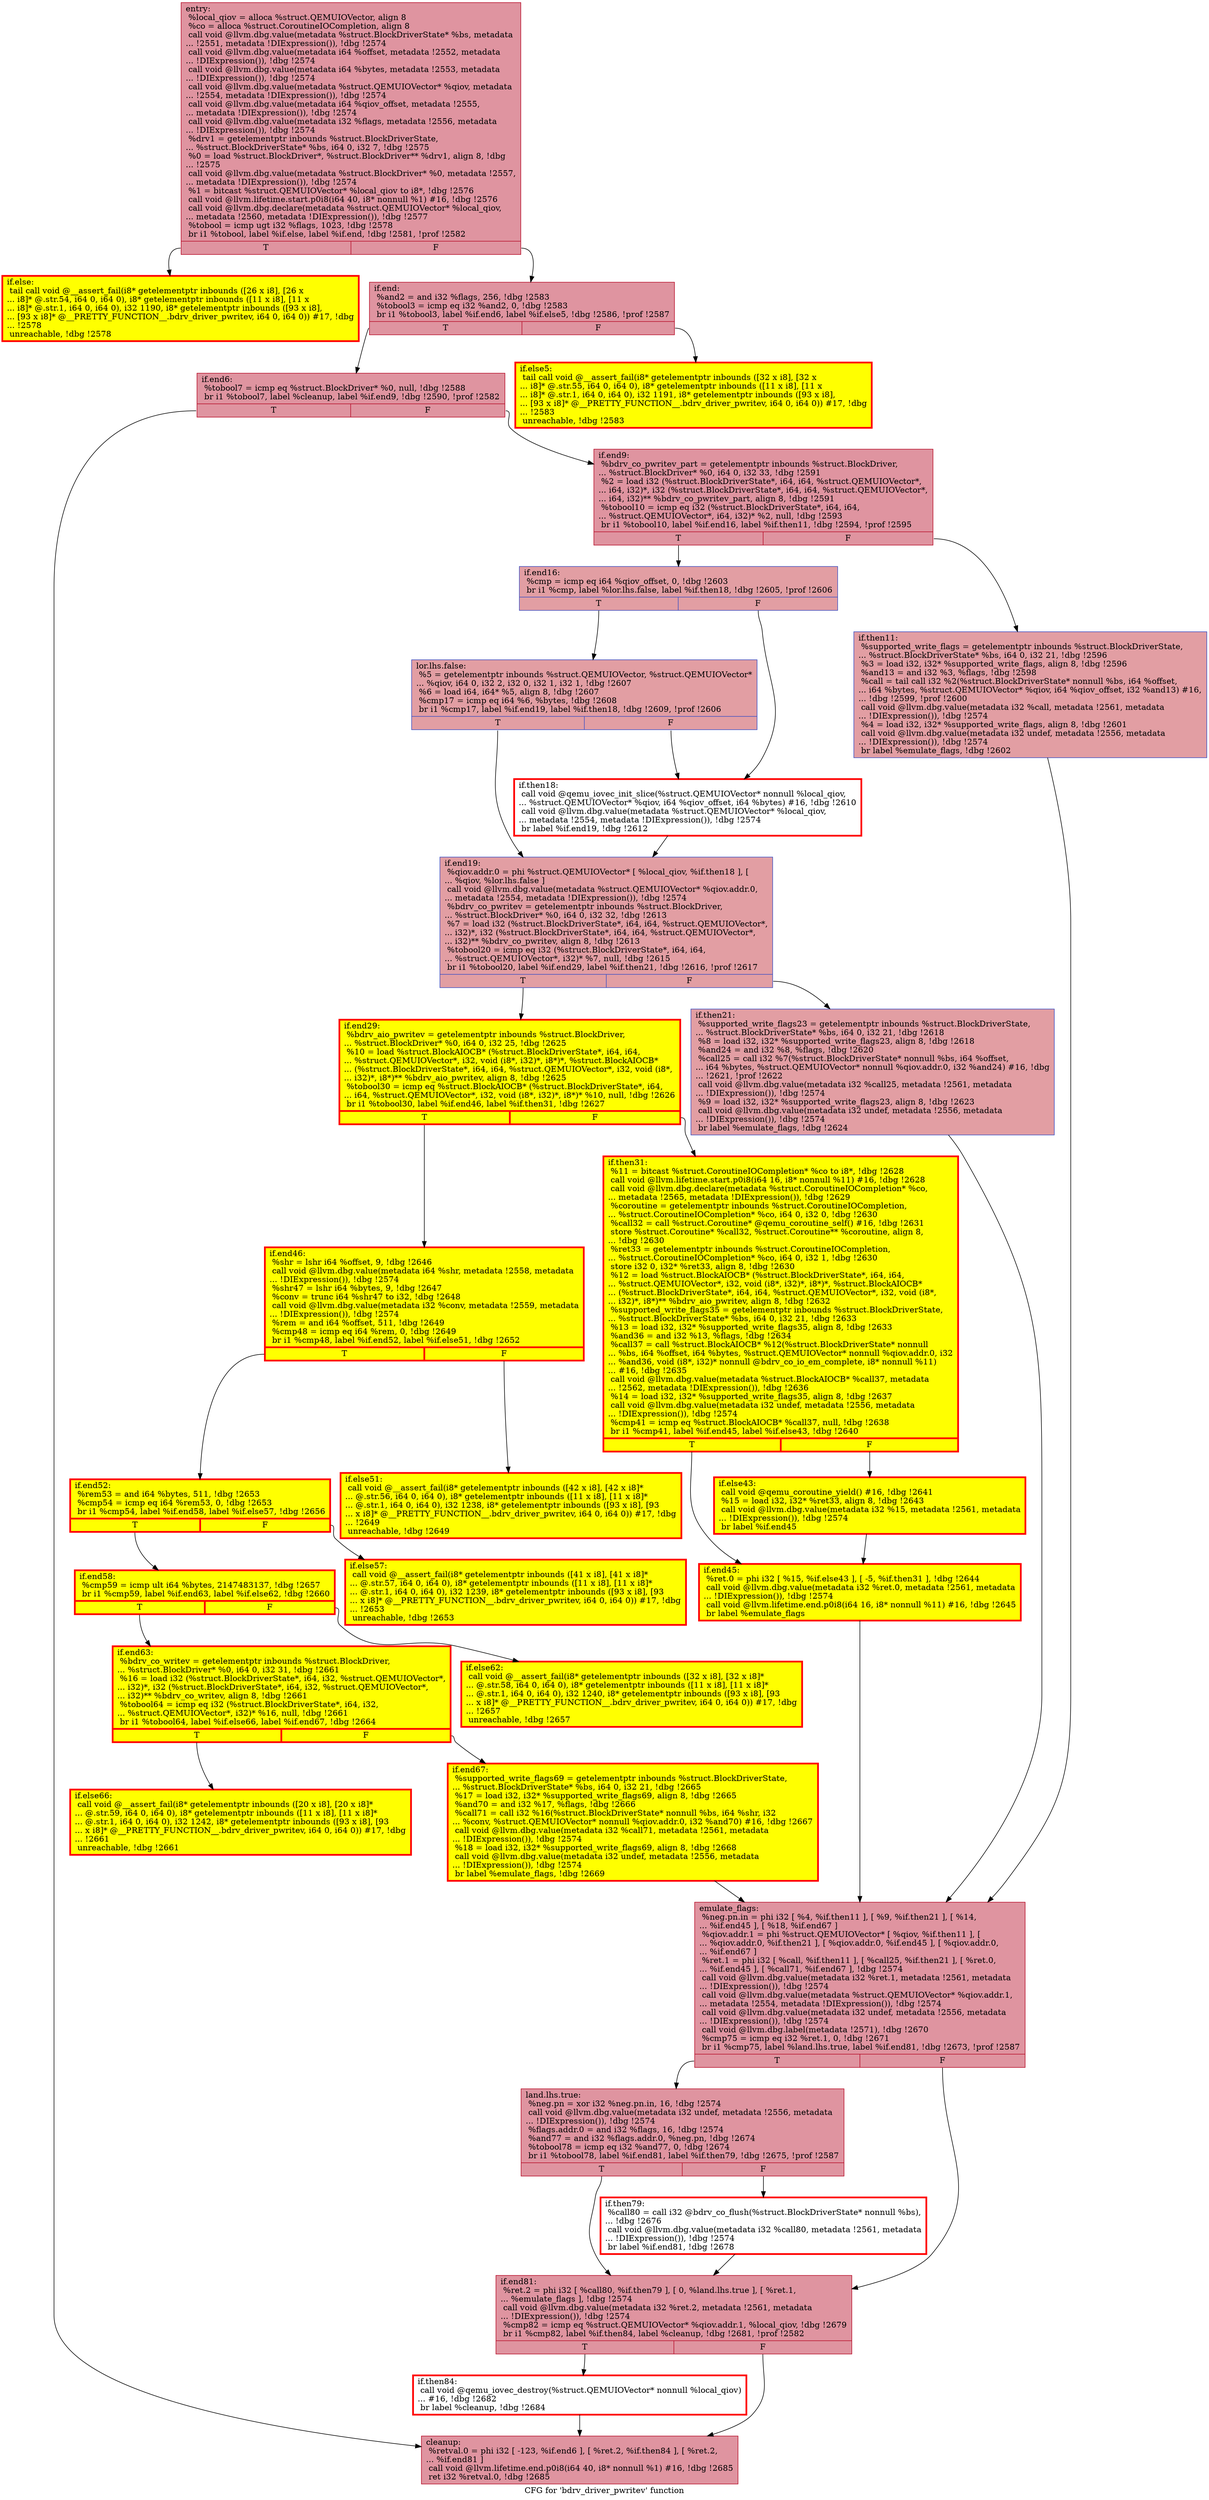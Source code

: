 digraph "CFG for 'bdrv_driver_pwritev' function" {
	label="CFG for 'bdrv_driver_pwritev' function";

	Node0x55cda461d260 [shape=record,color="#b70d28ff", style=filled, fillcolor="#b70d2870",label="{entry:\l  %local_qiov = alloca %struct.QEMUIOVector, align 8\l  %co = alloca %struct.CoroutineIOCompletion, align 8\l  call void @llvm.dbg.value(metadata %struct.BlockDriverState* %bs, metadata\l... !2551, metadata !DIExpression()), !dbg !2574\l  call void @llvm.dbg.value(metadata i64 %offset, metadata !2552, metadata\l... !DIExpression()), !dbg !2574\l  call void @llvm.dbg.value(metadata i64 %bytes, metadata !2553, metadata\l... !DIExpression()), !dbg !2574\l  call void @llvm.dbg.value(metadata %struct.QEMUIOVector* %qiov, metadata\l... !2554, metadata !DIExpression()), !dbg !2574\l  call void @llvm.dbg.value(metadata i64 %qiov_offset, metadata !2555,\l... metadata !DIExpression()), !dbg !2574\l  call void @llvm.dbg.value(metadata i32 %flags, metadata !2556, metadata\l... !DIExpression()), !dbg !2574\l  %drv1 = getelementptr inbounds %struct.BlockDriverState,\l... %struct.BlockDriverState* %bs, i64 0, i32 7, !dbg !2575\l  %0 = load %struct.BlockDriver*, %struct.BlockDriver** %drv1, align 8, !dbg\l... !2575\l  call void @llvm.dbg.value(metadata %struct.BlockDriver* %0, metadata !2557,\l... metadata !DIExpression()), !dbg !2574\l  %1 = bitcast %struct.QEMUIOVector* %local_qiov to i8*, !dbg !2576\l  call void @llvm.lifetime.start.p0i8(i64 40, i8* nonnull %1) #16, !dbg !2576\l  call void @llvm.dbg.declare(metadata %struct.QEMUIOVector* %local_qiov,\l... metadata !2560, metadata !DIExpression()), !dbg !2577\l  %tobool = icmp ugt i32 %flags, 1023, !dbg !2578\l  br i1 %tobool, label %if.else, label %if.end, !dbg !2581, !prof !2582\l|{<s0>T|<s1>F}}"];
	Node0x55cda461d260:s0 -> Node0x55cda4237db0;
	Node0x55cda461d260:s1 -> Node0x55cda4237d40;
	Node0x55cda4237db0 [shape=record,penwidth=3.0, style="filled", color="red", fillcolor="yellow",label="{if.else:                                          \l  tail call void @__assert_fail(i8* getelementptr inbounds ([26 x i8], [26 x\l... i8]* @.str.54, i64 0, i64 0), i8* getelementptr inbounds ([11 x i8], [11 x\l... i8]* @.str.1, i64 0, i64 0), i32 1190, i8* getelementptr inbounds ([93 x i8],\l... [93 x i8]* @__PRETTY_FUNCTION__.bdrv_driver_pwritev, i64 0, i64 0)) #17, !dbg\l... !2578\l  unreachable, !dbg !2578\l}"];
	Node0x55cda4237d40 [shape=record,color="#b70d28ff", style=filled, fillcolor="#b70d2870",label="{if.end:                                           \l  %and2 = and i32 %flags, 256, !dbg !2583\l  %tobool3 = icmp eq i32 %and2, 0, !dbg !2583\l  br i1 %tobool3, label %if.end6, label %if.else5, !dbg !2586, !prof !2587\l|{<s0>T|<s1>F}}"];
	Node0x55cda4237d40:s0 -> Node0x55cda4238990;
	Node0x55cda4237d40:s1 -> Node0x55cda4238a00;
	Node0x55cda4238a00 [shape=record,penwidth=3.0, style="filled", color="red", fillcolor="yellow",label="{if.else5:                                         \l  tail call void @__assert_fail(i8* getelementptr inbounds ([32 x i8], [32 x\l... i8]* @.str.55, i64 0, i64 0), i8* getelementptr inbounds ([11 x i8], [11 x\l... i8]* @.str.1, i64 0, i64 0), i32 1191, i8* getelementptr inbounds ([93 x i8],\l... [93 x i8]* @__PRETTY_FUNCTION__.bdrv_driver_pwritev, i64 0, i64 0)) #17, !dbg\l... !2583\l  unreachable, !dbg !2583\l}"];
	Node0x55cda4238990 [shape=record,color="#b70d28ff", style=filled, fillcolor="#b70d2870",label="{if.end6:                                          \l  %tobool7 = icmp eq %struct.BlockDriver* %0, null, !dbg !2588\l  br i1 %tobool7, label %cleanup, label %if.end9, !dbg !2590, !prof !2582\l|{<s0>T|<s1>F}}"];
	Node0x55cda4238990:s0 -> Node0x55cda42397b0;
	Node0x55cda4238990:s1 -> Node0x55cda4239270;
	Node0x55cda4239270 [shape=record,color="#b70d28ff", style=filled, fillcolor="#b70d2870",label="{if.end9:                                          \l  %bdrv_co_pwritev_part = getelementptr inbounds %struct.BlockDriver,\l... %struct.BlockDriver* %0, i64 0, i32 33, !dbg !2591\l  %2 = load i32 (%struct.BlockDriverState*, i64, i64, %struct.QEMUIOVector*,\l... i64, i32)*, i32 (%struct.BlockDriverState*, i64, i64, %struct.QEMUIOVector*,\l... i64, i32)** %bdrv_co_pwritev_part, align 8, !dbg !2591\l  %tobool10 = icmp eq i32 (%struct.BlockDriverState*, i64, i64,\l... %struct.QEMUIOVector*, i64, i32)* %2, null, !dbg !2593\l  br i1 %tobool10, label %if.end16, label %if.then11, !dbg !2594, !prof !2595\l|{<s0>T|<s1>F}}"];
	Node0x55cda4239270:s0 -> Node0x55cda4239cc0;
	Node0x55cda4239270:s1 -> Node0x55cda4239c50;
	Node0x55cda4239c50 [shape=record,color="#3d50c3ff", style=filled, fillcolor="#be242e70",label="{if.then11:                                        \l  %supported_write_flags = getelementptr inbounds %struct.BlockDriverState,\l... %struct.BlockDriverState* %bs, i64 0, i32 21, !dbg !2596\l  %3 = load i32, i32* %supported_write_flags, align 8, !dbg !2596\l  %and13 = and i32 %3, %flags, !dbg !2598\l  %call = tail call i32 %2(%struct.BlockDriverState* nonnull %bs, i64 %offset,\l... i64 %bytes, %struct.QEMUIOVector* %qiov, i64 %qiov_offset, i32 %and13) #16,\l... !dbg !2599, !prof !2600\l  call void @llvm.dbg.value(metadata i32 %call, metadata !2561, metadata\l... !DIExpression()), !dbg !2574\l  %4 = load i32, i32* %supported_write_flags, align 8, !dbg !2601\l  call void @llvm.dbg.value(metadata i32 undef, metadata !2556, metadata\l... !DIExpression()), !dbg !2574\l  br label %emulate_flags, !dbg !2602\l}"];
	Node0x55cda4239c50 -> Node0x55cda423aab0;
	Node0x55cda4239cc0 [shape=record,color="#3d50c3ff", style=filled, fillcolor="#be242e70",label="{if.end16:                                         \l  %cmp = icmp eq i64 %qiov_offset, 0, !dbg !2603\l  br i1 %cmp, label %lor.lhs.false, label %if.then18, !dbg !2605, !prof !2606\l|{<s0>T|<s1>F}}"];
	Node0x55cda4239cc0:s0 -> Node0x55cda423bd10;
	Node0x55cda4239cc0:s1 -> Node0x55cda423bc50;
	Node0x55cda423bd10 [shape=record,color="#3d50c3ff", style=filled, fillcolor="#be242e70",label="{lor.lhs.false:                                    \l  %5 = getelementptr inbounds %struct.QEMUIOVector, %struct.QEMUIOVector*\l... %qiov, i64 0, i32 2, i32 0, i32 1, i32 1, !dbg !2607\l  %6 = load i64, i64* %5, align 8, !dbg !2607\l  %cmp17 = icmp eq i64 %6, %bytes, !dbg !2608\l  br i1 %cmp17, label %if.end19, label %if.then18, !dbg !2609, !prof !2606\l|{<s0>T|<s1>F}}"];
	Node0x55cda423bd10:s0 -> Node0x55cda423bca0;
	Node0x55cda423bd10:s1 -> Node0x55cda423bc50;
	Node0x55cda423bc50 [shape=record,penwidth=3.0, color="red",label="{if.then18:                                        \l  call void @qemu_iovec_init_slice(%struct.QEMUIOVector* nonnull %local_qiov,\l... %struct.QEMUIOVector* %qiov, i64 %qiov_offset, i64 %bytes) #16, !dbg !2610\l  call void @llvm.dbg.value(metadata %struct.QEMUIOVector* %local_qiov,\l... metadata !2554, metadata !DIExpression()), !dbg !2574\l  br label %if.end19, !dbg !2612\l}"];
	Node0x55cda423bc50 -> Node0x55cda423bca0;
	Node0x55cda423bca0 [shape=record,color="#3d50c3ff", style=filled, fillcolor="#be242e70",label="{if.end19:                                         \l  %qiov.addr.0 = phi %struct.QEMUIOVector* [ %local_qiov, %if.then18 ], [\l... %qiov, %lor.lhs.false ]\l  call void @llvm.dbg.value(metadata %struct.QEMUIOVector* %qiov.addr.0,\l... metadata !2554, metadata !DIExpression()), !dbg !2574\l  %bdrv_co_pwritev = getelementptr inbounds %struct.BlockDriver,\l... %struct.BlockDriver* %0, i64 0, i32 32, !dbg !2613\l  %7 = load i32 (%struct.BlockDriverState*, i64, i64, %struct.QEMUIOVector*,\l... i32)*, i32 (%struct.BlockDriverState*, i64, i64, %struct.QEMUIOVector*,\l... i32)** %bdrv_co_pwritev, align 8, !dbg !2613\l  %tobool20 = icmp eq i32 (%struct.BlockDriverState*, i64, i64,\l... %struct.QEMUIOVector*, i32)* %7, null, !dbg !2615\l  br i1 %tobool20, label %if.end29, label %if.then21, !dbg !2616, !prof !2617\l|{<s0>T|<s1>F}}"];
	Node0x55cda423bca0:s0 -> Node0x55cda464b8d0;
	Node0x55cda423bca0:s1 -> Node0x55cda464b880;
	Node0x55cda464b880 [shape=record,color="#3d50c3ff", style=filled, fillcolor="#be242e70",label="{if.then21:                                        \l  %supported_write_flags23 = getelementptr inbounds %struct.BlockDriverState,\l... %struct.BlockDriverState* %bs, i64 0, i32 21, !dbg !2618\l  %8 = load i32, i32* %supported_write_flags23, align 8, !dbg !2618\l  %and24 = and i32 %8, %flags, !dbg !2620\l  %call25 = call i32 %7(%struct.BlockDriverState* nonnull %bs, i64 %offset,\l... i64 %bytes, %struct.QEMUIOVector* nonnull %qiov.addr.0, i32 %and24) #16, !dbg\l... !2621, !prof !2622\l  call void @llvm.dbg.value(metadata i32 %call25, metadata !2561, metadata\l... !DIExpression()), !dbg !2574\l  %9 = load i32, i32* %supported_write_flags23, align 8, !dbg !2623\l  call void @llvm.dbg.value(metadata i32 undef, metadata !2556, metadata\l... !DIExpression()), !dbg !2574\l  br label %emulate_flags, !dbg !2624\l}"];
	Node0x55cda464b880 -> Node0x55cda423aab0;
	Node0x55cda464b8d0 [shape=record,penwidth=3.0, style="filled", color="red", fillcolor="yellow",label="{if.end29:                                         \l  %bdrv_aio_pwritev = getelementptr inbounds %struct.BlockDriver,\l... %struct.BlockDriver* %0, i64 0, i32 25, !dbg !2625\l  %10 = load %struct.BlockAIOCB* (%struct.BlockDriverState*, i64, i64,\l... %struct.QEMUIOVector*, i32, void (i8*, i32)*, i8*)*, %struct.BlockAIOCB*\l... (%struct.BlockDriverState*, i64, i64, %struct.QEMUIOVector*, i32, void (i8*,\l... i32)*, i8*)** %bdrv_aio_pwritev, align 8, !dbg !2625\l  %tobool30 = icmp eq %struct.BlockAIOCB* (%struct.BlockDriverState*, i64,\l... i64, %struct.QEMUIOVector*, i32, void (i8*, i32)*, i8*)* %10, null, !dbg !2626\l  br i1 %tobool30, label %if.end46, label %if.then31, !dbg !2627\l|{<s0>T|<s1>F}}"];
	Node0x55cda464b8d0:s0 -> Node0x55cda464c970;
	Node0x55cda464b8d0:s1 -> Node0x55cda464c1b0;
	Node0x55cda464c1b0 [shape=record,penwidth=3.0, style="filled", color="red", fillcolor="yellow",label="{if.then31:                                        \l  %11 = bitcast %struct.CoroutineIOCompletion* %co to i8*, !dbg !2628\l  call void @llvm.lifetime.start.p0i8(i64 16, i8* nonnull %11) #16, !dbg !2628\l  call void @llvm.dbg.declare(metadata %struct.CoroutineIOCompletion* %co,\l... metadata !2565, metadata !DIExpression()), !dbg !2629\l  %coroutine = getelementptr inbounds %struct.CoroutineIOCompletion,\l... %struct.CoroutineIOCompletion* %co, i64 0, i32 0, !dbg !2630\l  %call32 = call %struct.Coroutine* @qemu_coroutine_self() #16, !dbg !2631\l  store %struct.Coroutine* %call32, %struct.Coroutine** %coroutine, align 8,\l... !dbg !2630\l  %ret33 = getelementptr inbounds %struct.CoroutineIOCompletion,\l... %struct.CoroutineIOCompletion* %co, i64 0, i32 1, !dbg !2630\l  store i32 0, i32* %ret33, align 8, !dbg !2630\l  %12 = load %struct.BlockAIOCB* (%struct.BlockDriverState*, i64, i64,\l... %struct.QEMUIOVector*, i32, void (i8*, i32)*, i8*)*, %struct.BlockAIOCB*\l... (%struct.BlockDriverState*, i64, i64, %struct.QEMUIOVector*, i32, void (i8*,\l... i32)*, i8*)** %bdrv_aio_pwritev, align 8, !dbg !2632\l  %supported_write_flags35 = getelementptr inbounds %struct.BlockDriverState,\l... %struct.BlockDriverState* %bs, i64 0, i32 21, !dbg !2633\l  %13 = load i32, i32* %supported_write_flags35, align 8, !dbg !2633\l  %and36 = and i32 %13, %flags, !dbg !2634\l  %call37 = call %struct.BlockAIOCB* %12(%struct.BlockDriverState* nonnull\l... %bs, i64 %offset, i64 %bytes, %struct.QEMUIOVector* nonnull %qiov.addr.0, i32\l... %and36, void (i8*, i32)* nonnull @bdrv_co_io_em_complete, i8* nonnull %11)\l... #16, !dbg !2635\l  call void @llvm.dbg.value(metadata %struct.BlockAIOCB* %call37, metadata\l... !2562, metadata !DIExpression()), !dbg !2636\l  %14 = load i32, i32* %supported_write_flags35, align 8, !dbg !2637\l  call void @llvm.dbg.value(metadata i32 undef, metadata !2556, metadata\l... !DIExpression()), !dbg !2574\l  %cmp41 = icmp eq %struct.BlockAIOCB* %call37, null, !dbg !2638\l  br i1 %cmp41, label %if.end45, label %if.else43, !dbg !2640\l|{<s0>T|<s1>F}}"];
	Node0x55cda464c1b0:s0 -> Node0x55cda464ecc0;
	Node0x55cda464c1b0:s1 -> Node0x55cda464ed30;
	Node0x55cda464ed30 [shape=record,penwidth=3.0, style="filled", color="red", fillcolor="yellow",label="{if.else43:                                        \l  call void @qemu_coroutine_yield() #16, !dbg !2641\l  %15 = load i32, i32* %ret33, align 8, !dbg !2643\l  call void @llvm.dbg.value(metadata i32 %15, metadata !2561, metadata\l... !DIExpression()), !dbg !2574\l  br label %if.end45\l}"];
	Node0x55cda464ed30 -> Node0x55cda464ecc0;
	Node0x55cda464ecc0 [shape=record,penwidth=3.0, style="filled", color="red", fillcolor="yellow",label="{if.end45:                                         \l  %ret.0 = phi i32 [ %15, %if.else43 ], [ -5, %if.then31 ], !dbg !2644\l  call void @llvm.dbg.value(metadata i32 %ret.0, metadata !2561, metadata\l... !DIExpression()), !dbg !2574\l  call void @llvm.lifetime.end.p0i8(i64 16, i8* nonnull %11) #16, !dbg !2645\l  br label %emulate_flags\l}"];
	Node0x55cda464ecc0 -> Node0x55cda423aab0;
	Node0x55cda464c970 [shape=record,penwidth=3.0, style="filled", color="red", fillcolor="yellow",label="{if.end46:                                         \l  %shr = lshr i64 %offset, 9, !dbg !2646\l  call void @llvm.dbg.value(metadata i64 %shr, metadata !2558, metadata\l... !DIExpression()), !dbg !2574\l  %shr47 = lshr i64 %bytes, 9, !dbg !2647\l  %conv = trunc i64 %shr47 to i32, !dbg !2648\l  call void @llvm.dbg.value(metadata i32 %conv, metadata !2559, metadata\l... !DIExpression()), !dbg !2574\l  %rem = and i64 %offset, 511, !dbg !2649\l  %cmp48 = icmp eq i64 %rem, 0, !dbg !2649\l  br i1 %cmp48, label %if.end52, label %if.else51, !dbg !2652\l|{<s0>T|<s1>F}}"];
	Node0x55cda464c970:s0 -> Node0x55cda464f8e0;
	Node0x55cda464c970:s1 -> Node0x55cda4650340;
	Node0x55cda4650340 [shape=record,penwidth=3.0, style="filled", color="red", fillcolor="yellow",label="{if.else51:                                        \l  call void @__assert_fail(i8* getelementptr inbounds ([42 x i8], [42 x i8]*\l... @.str.56, i64 0, i64 0), i8* getelementptr inbounds ([11 x i8], [11 x i8]*\l... @.str.1, i64 0, i64 0), i32 1238, i8* getelementptr inbounds ([93 x i8], [93\l... x i8]* @__PRETTY_FUNCTION__.bdrv_driver_pwritev, i64 0, i64 0)) #17, !dbg\l... !2649\l  unreachable, !dbg !2649\l}"];
	Node0x55cda464f8e0 [shape=record,penwidth=3.0, style="filled", color="red", fillcolor="yellow",label="{if.end52:                                         \l  %rem53 = and i64 %bytes, 511, !dbg !2653\l  %cmp54 = icmp eq i64 %rem53, 0, !dbg !2653\l  br i1 %cmp54, label %if.end58, label %if.else57, !dbg !2656\l|{<s0>T|<s1>F}}"];
	Node0x55cda464f8e0:s0 -> Node0x55cda4650c50;
	Node0x55cda464f8e0:s1 -> Node0x55cda4650ca0;
	Node0x55cda4650ca0 [shape=record,penwidth=3.0, style="filled", color="red", fillcolor="yellow",label="{if.else57:                                        \l  call void @__assert_fail(i8* getelementptr inbounds ([41 x i8], [41 x i8]*\l... @.str.57, i64 0, i64 0), i8* getelementptr inbounds ([11 x i8], [11 x i8]*\l... @.str.1, i64 0, i64 0), i32 1239, i8* getelementptr inbounds ([93 x i8], [93\l... x i8]* @__PRETTY_FUNCTION__.bdrv_driver_pwritev, i64 0, i64 0)) #17, !dbg\l... !2653\l  unreachable, !dbg !2653\l}"];
	Node0x55cda4650c50 [shape=record,penwidth=3.0, style="filled", color="red", fillcolor="yellow",label="{if.end58:                                         \l  %cmp59 = icmp ult i64 %bytes, 2147483137, !dbg !2657\l  br i1 %cmp59, label %if.end63, label %if.else62, !dbg !2660\l|{<s0>T|<s1>F}}"];
	Node0x55cda4650c50:s0 -> Node0x55cda464a6f0;
	Node0x55cda4650c50:s1 -> Node0x55cda464a740;
	Node0x55cda464a740 [shape=record,penwidth=3.0, style="filled", color="red", fillcolor="yellow",label="{if.else62:                                        \l  call void @__assert_fail(i8* getelementptr inbounds ([32 x i8], [32 x i8]*\l... @.str.58, i64 0, i64 0), i8* getelementptr inbounds ([11 x i8], [11 x i8]*\l... @.str.1, i64 0, i64 0), i32 1240, i8* getelementptr inbounds ([93 x i8], [93\l... x i8]* @__PRETTY_FUNCTION__.bdrv_driver_pwritev, i64 0, i64 0)) #17, !dbg\l... !2657\l  unreachable, !dbg !2657\l}"];
	Node0x55cda464a6f0 [shape=record,penwidth=3.0, style="filled", color="red", fillcolor="yellow",label="{if.end63:                                         \l  %bdrv_co_writev = getelementptr inbounds %struct.BlockDriver,\l... %struct.BlockDriver* %0, i64 0, i32 31, !dbg !2661\l  %16 = load i32 (%struct.BlockDriverState*, i64, i32, %struct.QEMUIOVector*,\l... i32)*, i32 (%struct.BlockDriverState*, i64, i32, %struct.QEMUIOVector*,\l... i32)** %bdrv_co_writev, align 8, !dbg !2661\l  %tobool64 = icmp eq i32 (%struct.BlockDriverState*, i64, i32,\l... %struct.QEMUIOVector*, i32)* %16, null, !dbg !2661\l  br i1 %tobool64, label %if.else66, label %if.end67, !dbg !2664\l|{<s0>T|<s1>F}}"];
	Node0x55cda464a6f0:s0 -> Node0x55cda4652350;
	Node0x55cda464a6f0:s1 -> Node0x55cda4652300;
	Node0x55cda4652350 [shape=record,penwidth=3.0, style="filled", color="red", fillcolor="yellow",label="{if.else66:                                        \l  call void @__assert_fail(i8* getelementptr inbounds ([20 x i8], [20 x i8]*\l... @.str.59, i64 0, i64 0), i8* getelementptr inbounds ([11 x i8], [11 x i8]*\l... @.str.1, i64 0, i64 0), i32 1242, i8* getelementptr inbounds ([93 x i8], [93\l... x i8]* @__PRETTY_FUNCTION__.bdrv_driver_pwritev, i64 0, i64 0)) #17, !dbg\l... !2661\l  unreachable, !dbg !2661\l}"];
	Node0x55cda4652300 [shape=record,penwidth=3.0, style="filled", color="red", fillcolor="yellow",label="{if.end67:                                         \l  %supported_write_flags69 = getelementptr inbounds %struct.BlockDriverState,\l... %struct.BlockDriverState* %bs, i64 0, i32 21, !dbg !2665\l  %17 = load i32, i32* %supported_write_flags69, align 8, !dbg !2665\l  %and70 = and i32 %17, %flags, !dbg !2666\l  %call71 = call i32 %16(%struct.BlockDriverState* nonnull %bs, i64 %shr, i32\l... %conv, %struct.QEMUIOVector* nonnull %qiov.addr.0, i32 %and70) #16, !dbg !2667\l  call void @llvm.dbg.value(metadata i32 %call71, metadata !2561, metadata\l... !DIExpression()), !dbg !2574\l  %18 = load i32, i32* %supported_write_flags69, align 8, !dbg !2668\l  call void @llvm.dbg.value(metadata i32 undef, metadata !2556, metadata\l... !DIExpression()), !dbg !2574\l  br label %emulate_flags, !dbg !2669\l}"];
	Node0x55cda4652300 -> Node0x55cda423aab0;
	Node0x55cda423aab0 [shape=record,color="#b70d28ff", style=filled, fillcolor="#b70d2870",label="{emulate_flags:                                    \l  %neg.pn.in = phi i32 [ %4, %if.then11 ], [ %9, %if.then21 ], [ %14,\l... %if.end45 ], [ %18, %if.end67 ]\l  %qiov.addr.1 = phi %struct.QEMUIOVector* [ %qiov, %if.then11 ], [\l... %qiov.addr.0, %if.then21 ], [ %qiov.addr.0, %if.end45 ], [ %qiov.addr.0,\l... %if.end67 ]\l  %ret.1 = phi i32 [ %call, %if.then11 ], [ %call25, %if.then21 ], [ %ret.0,\l... %if.end45 ], [ %call71, %if.end67 ], !dbg !2574\l  call void @llvm.dbg.value(metadata i32 %ret.1, metadata !2561, metadata\l... !DIExpression()), !dbg !2574\l  call void @llvm.dbg.value(metadata %struct.QEMUIOVector* %qiov.addr.1,\l... metadata !2554, metadata !DIExpression()), !dbg !2574\l  call void @llvm.dbg.value(metadata i32 undef, metadata !2556, metadata\l... !DIExpression()), !dbg !2574\l  call void @llvm.dbg.label(metadata !2571), !dbg !2670\l  %cmp75 = icmp eq i32 %ret.1, 0, !dbg !2671\l  br i1 %cmp75, label %land.lhs.true, label %if.end81, !dbg !2673, !prof !2587\l|{<s0>T|<s1>F}}"];
	Node0x55cda423aab0:s0 -> Node0x55cda4653de0;
	Node0x55cda423aab0:s1 -> Node0x55cda4653d70;
	Node0x55cda4653de0 [shape=record,color="#b70d28ff", style=filled, fillcolor="#b70d2870",label="{land.lhs.true:                                    \l  %neg.pn = xor i32 %neg.pn.in, 16, !dbg !2574\l  call void @llvm.dbg.value(metadata i32 undef, metadata !2556, metadata\l... !DIExpression()), !dbg !2574\l  %flags.addr.0 = and i32 %flags, 16, !dbg !2574\l  %and77 = and i32 %flags.addr.0, %neg.pn, !dbg !2674\l  %tobool78 = icmp eq i32 %and77, 0, !dbg !2674\l  br i1 %tobool78, label %if.end81, label %if.then79, !dbg !2675, !prof !2587\l|{<s0>T|<s1>F}}"];
	Node0x55cda4653de0:s0 -> Node0x55cda4653d70;
	Node0x55cda4653de0:s1 -> Node0x55cda4653d00;
	Node0x55cda4653d00 [shape=record,penwidth=3.0, color="red",label="{if.then79:                                        \l  %call80 = call i32 @bdrv_co_flush(%struct.BlockDriverState* nonnull %bs),\l... !dbg !2676\l  call void @llvm.dbg.value(metadata i32 %call80, metadata !2561, metadata\l... !DIExpression()), !dbg !2574\l  br label %if.end81, !dbg !2678\l}"];
	Node0x55cda4653d00 -> Node0x55cda4653d70;
	Node0x55cda4653d70 [shape=record,color="#b70d28ff", style=filled, fillcolor="#b70d2870",label="{if.end81:                                         \l  %ret.2 = phi i32 [ %call80, %if.then79 ], [ 0, %land.lhs.true ], [ %ret.1,\l... %emulate_flags ], !dbg !2574\l  call void @llvm.dbg.value(metadata i32 %ret.2, metadata !2561, metadata\l... !DIExpression()), !dbg !2574\l  %cmp82 = icmp eq %struct.QEMUIOVector* %qiov.addr.1, %local_qiov, !dbg !2679\l  br i1 %cmp82, label %if.then84, label %cleanup, !dbg !2681, !prof !2582\l|{<s0>T|<s1>F}}"];
	Node0x55cda4653d70:s0 -> Node0x55cda4654910;
	Node0x55cda4653d70:s1 -> Node0x55cda42397b0;
	Node0x55cda4654910 [shape=record,penwidth=3.0, color="red",label="{if.then84:                                        \l  call void @qemu_iovec_destroy(%struct.QEMUIOVector* nonnull %local_qiov)\l... #16, !dbg !2682\l  br label %cleanup, !dbg !2684\l}"];
	Node0x55cda4654910 -> Node0x55cda42397b0;
	Node0x55cda42397b0 [shape=record,color="#b70d28ff", style=filled, fillcolor="#b70d2870",label="{cleanup:                                          \l  %retval.0 = phi i32 [ -123, %if.end6 ], [ %ret.2, %if.then84 ], [ %ret.2,\l... %if.end81 ]\l  call void @llvm.lifetime.end.p0i8(i64 40, i8* nonnull %1) #16, !dbg !2685\l  ret i32 %retval.0, !dbg !2685\l}"];
}
